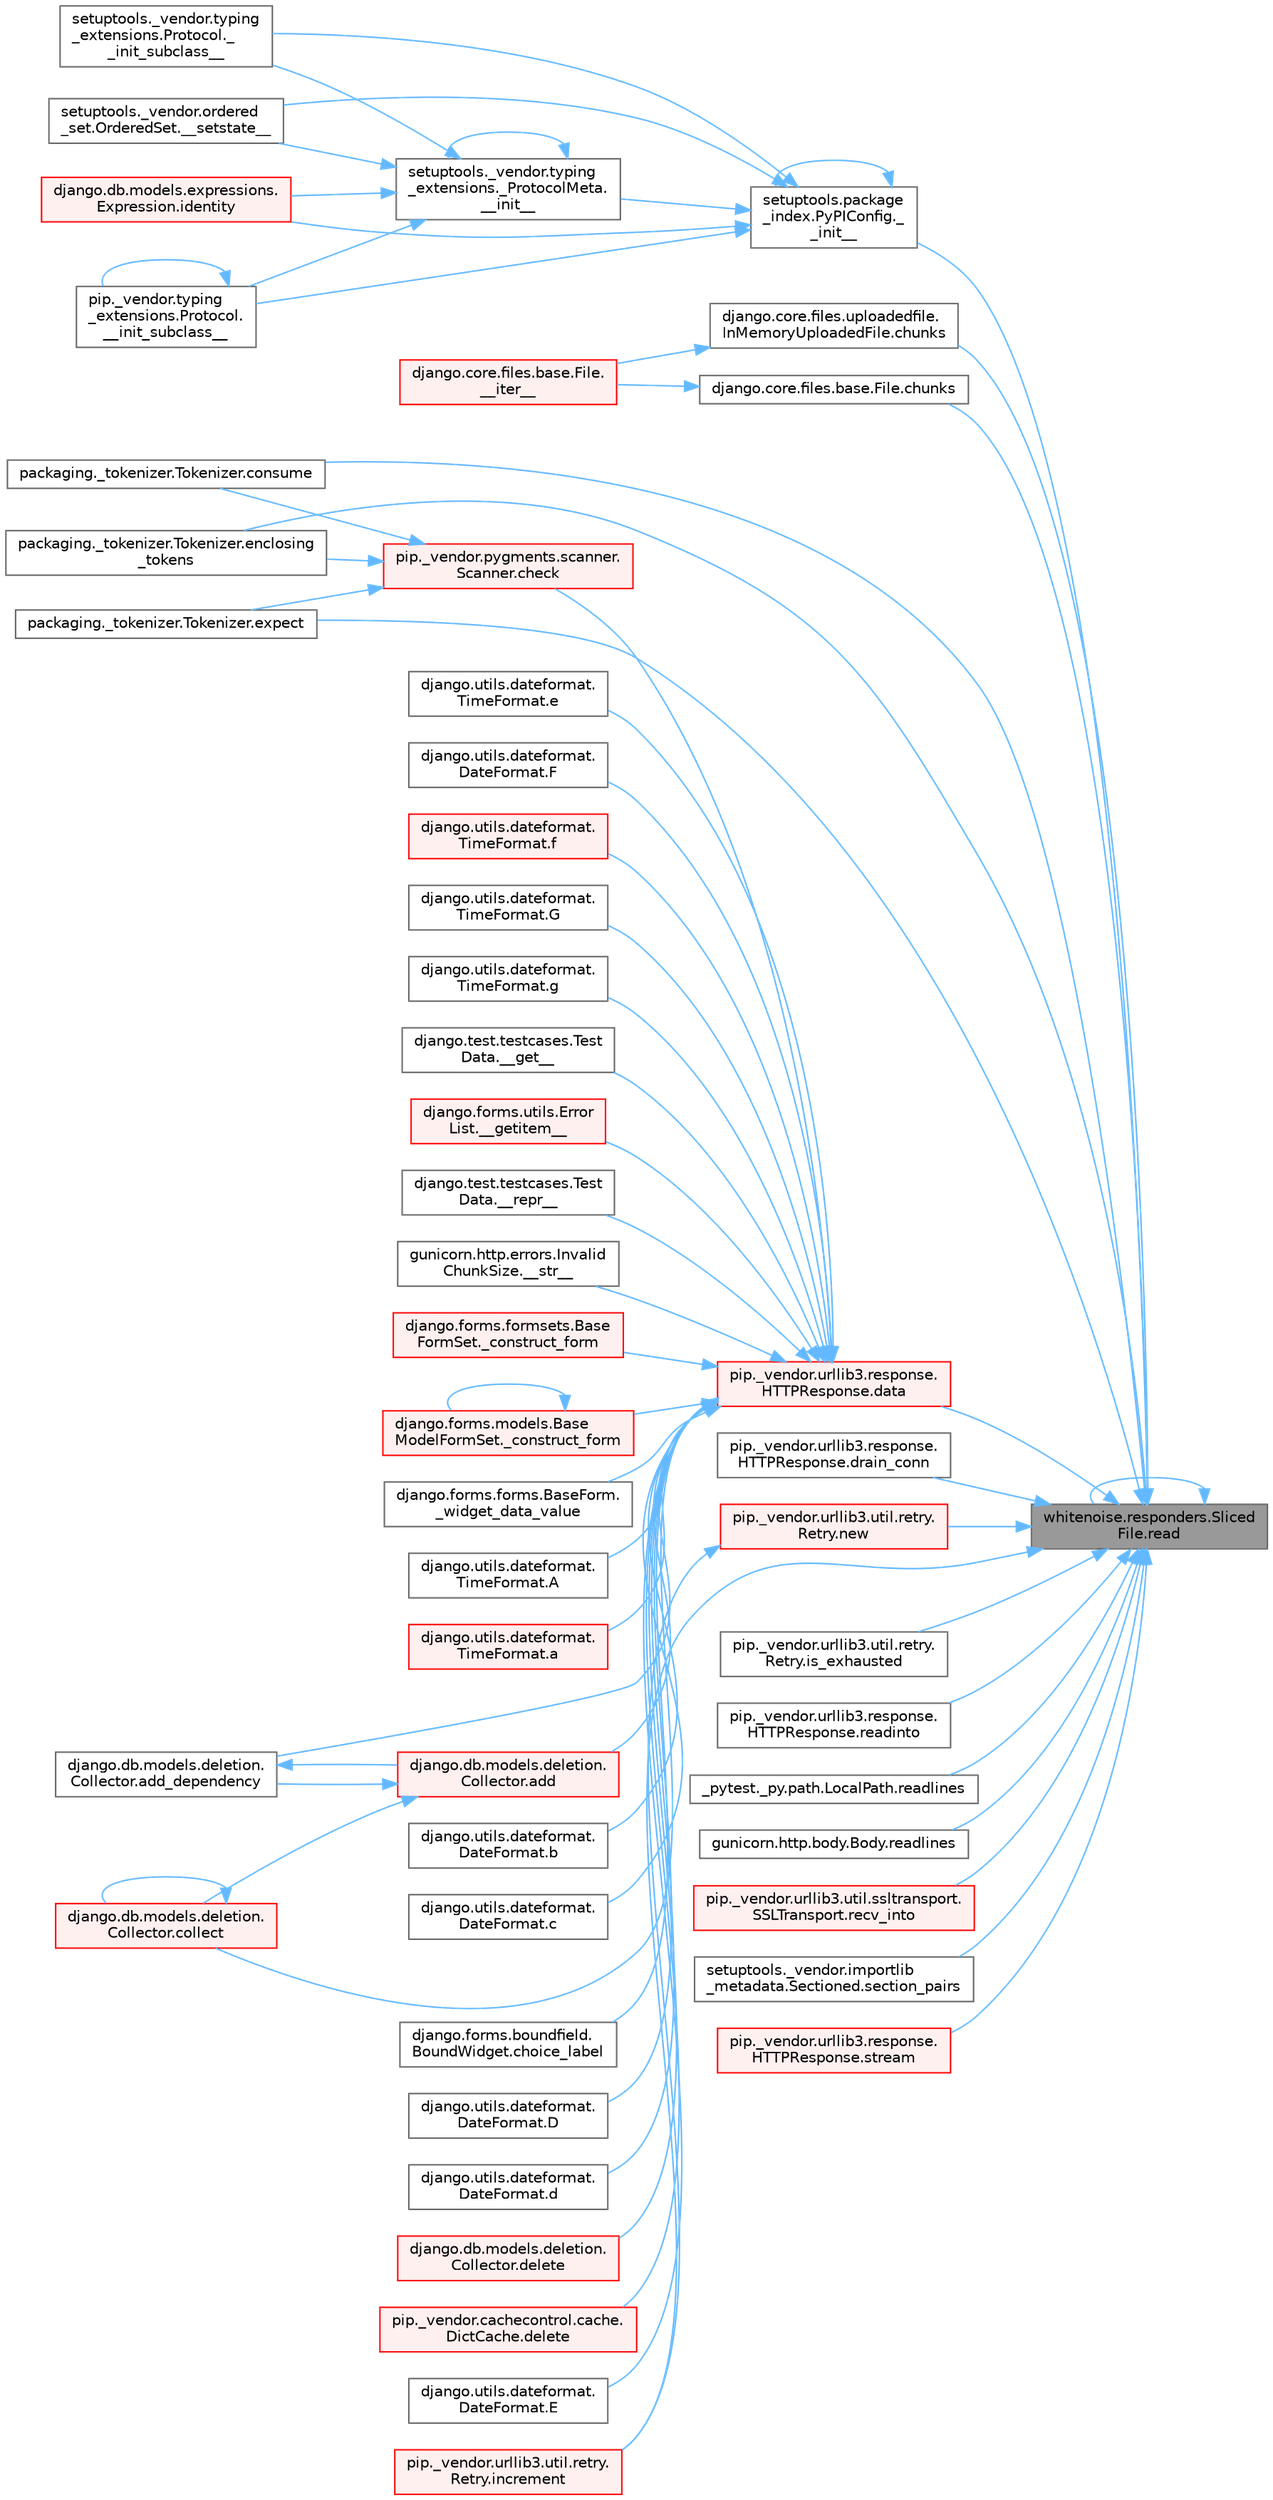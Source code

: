 digraph "whitenoise.responders.SlicedFile.read"
{
 // LATEX_PDF_SIZE
  bgcolor="transparent";
  edge [fontname=Helvetica,fontsize=10,labelfontname=Helvetica,labelfontsize=10];
  node [fontname=Helvetica,fontsize=10,shape=box,height=0.2,width=0.4];
  rankdir="RL";
  Node1 [id="Node000001",label="whitenoise.responders.Sliced\lFile.read",height=0.2,width=0.4,color="gray40", fillcolor="grey60", style="filled", fontcolor="black",tooltip=" "];
  Node1 -> Node2 [id="edge1_Node000001_Node000002",dir="back",color="steelblue1",style="solid",tooltip=" "];
  Node2 [id="Node000002",label="setuptools.package\l_index.PyPIConfig._\l_init__",height=0.2,width=0.4,color="grey40", fillcolor="white", style="filled",URL="$classsetuptools_1_1package__index_1_1_py_p_i_config.html#aaaf43ad63ae6fe8ffed0e48774e437b6",tooltip=" "];
  Node2 -> Node3 [id="edge2_Node000002_Node000003",dir="back",color="steelblue1",style="solid",tooltip=" "];
  Node3 [id="Node000003",label="setuptools._vendor.typing\l_extensions._ProtocolMeta.\l__init__",height=0.2,width=0.4,color="grey40", fillcolor="white", style="filled",URL="$classsetuptools_1_1__vendor_1_1typing__extensions_1_1___protocol_meta.html#a7bbaff8ac6d19534b46bca363ee0b43a",tooltip=" "];
  Node3 -> Node3 [id="edge3_Node000003_Node000003",dir="back",color="steelblue1",style="solid",tooltip=" "];
  Node3 -> Node4 [id="edge4_Node000003_Node000004",dir="back",color="steelblue1",style="solid",tooltip=" "];
  Node4 [id="Node000004",label="pip._vendor.typing\l_extensions.Protocol.\l__init_subclass__",height=0.2,width=0.4,color="grey40", fillcolor="white", style="filled",URL="$classpip_1_1__vendor_1_1typing__extensions_1_1_protocol.html#a2916efc86cebb8aba6deb7fd30b33988",tooltip=" "];
  Node4 -> Node4 [id="edge5_Node000004_Node000004",dir="back",color="steelblue1",style="solid",tooltip=" "];
  Node3 -> Node5 [id="edge6_Node000003_Node000005",dir="back",color="steelblue1",style="solid",tooltip=" "];
  Node5 [id="Node000005",label="setuptools._vendor.typing\l_extensions.Protocol._\l_init_subclass__",height=0.2,width=0.4,color="grey40", fillcolor="white", style="filled",URL="$classsetuptools_1_1__vendor_1_1typing__extensions_1_1_protocol.html#ac6cbebc092a4724ab3704c5334059874",tooltip=" "];
  Node3 -> Node6 [id="edge7_Node000003_Node000006",dir="back",color="steelblue1",style="solid",tooltip=" "];
  Node6 [id="Node000006",label="setuptools._vendor.ordered\l_set.OrderedSet.__setstate__",height=0.2,width=0.4,color="grey40", fillcolor="white", style="filled",URL="$classsetuptools_1_1__vendor_1_1ordered__set_1_1_ordered_set.html#aa7f7de9d987829525d06db565fe1b4a1",tooltip=" "];
  Node3 -> Node7 [id="edge8_Node000003_Node000007",dir="back",color="steelblue1",style="solid",tooltip=" "];
  Node7 [id="Node000007",label="django.db.models.expressions.\lExpression.identity",height=0.2,width=0.4,color="red", fillcolor="#FFF0F0", style="filled",URL="$classdjango_1_1db_1_1models_1_1expressions_1_1_expression.html#a10048810b5eb8641acf3bc150731b925",tooltip=" "];
  Node2 -> Node2 [id="edge9_Node000002_Node000002",dir="back",color="steelblue1",style="solid",tooltip=" "];
  Node2 -> Node4 [id="edge10_Node000002_Node000004",dir="back",color="steelblue1",style="solid",tooltip=" "];
  Node2 -> Node5 [id="edge11_Node000002_Node000005",dir="back",color="steelblue1",style="solid",tooltip=" "];
  Node2 -> Node6 [id="edge12_Node000002_Node000006",dir="back",color="steelblue1",style="solid",tooltip=" "];
  Node2 -> Node7 [id="edge13_Node000002_Node000007",dir="back",color="steelblue1",style="solid",tooltip=" "];
  Node1 -> Node34 [id="edge14_Node000001_Node000034",dir="back",color="steelblue1",style="solid",tooltip=" "];
  Node34 [id="Node000034",label="django.core.files.base.File.chunks",height=0.2,width=0.4,color="grey40", fillcolor="white", style="filled",URL="$classdjango_1_1core_1_1files_1_1base_1_1_file.html#ad17ccdad55ee2a18e7b9e3911ee8ebcb",tooltip=" "];
  Node34 -> Node35 [id="edge15_Node000034_Node000035",dir="back",color="steelblue1",style="solid",tooltip=" "];
  Node35 [id="Node000035",label="django.core.files.base.File.\l__iter__",height=0.2,width=0.4,color="red", fillcolor="#FFF0F0", style="filled",URL="$classdjango_1_1core_1_1files_1_1base_1_1_file.html#a94e9f6e2b4daf2db37d08c11ec8a4a7e",tooltip=" "];
  Node1 -> Node38 [id="edge16_Node000001_Node000038",dir="back",color="steelblue1",style="solid",tooltip=" "];
  Node38 [id="Node000038",label="django.core.files.uploadedfile.\lInMemoryUploadedFile.chunks",height=0.2,width=0.4,color="grey40", fillcolor="white", style="filled",URL="$classdjango_1_1core_1_1files_1_1uploadedfile_1_1_in_memory_uploaded_file.html#adc0e015945bc5d33673ec1d0f2b73074",tooltip=" "];
  Node38 -> Node35 [id="edge17_Node000038_Node000035",dir="back",color="steelblue1",style="solid",tooltip=" "];
  Node1 -> Node39 [id="edge18_Node000001_Node000039",dir="back",color="steelblue1",style="solid",tooltip=" "];
  Node39 [id="Node000039",label="packaging._tokenizer.Tokenizer.consume",height=0.2,width=0.4,color="grey40", fillcolor="white", style="filled",URL="$classpackaging_1_1__tokenizer_1_1_tokenizer.html#aff74eaccaae690982aaaba5cb9a4d051",tooltip=" "];
  Node1 -> Node40 [id="edge19_Node000001_Node000040",dir="back",color="steelblue1",style="solid",tooltip=" "];
  Node40 [id="Node000040",label="pip._vendor.urllib3.response.\lHTTPResponse.data",height=0.2,width=0.4,color="red", fillcolor="#FFF0F0", style="filled",URL="$classpip_1_1__vendor_1_1urllib3_1_1response_1_1_h_t_t_p_response.html#abf3c538704803faf453331b0031f3bdd",tooltip=" "];
  Node40 -> Node41 [id="edge20_Node000040_Node000041",dir="back",color="steelblue1",style="solid",tooltip=" "];
  Node41 [id="Node000041",label="django.test.testcases.Test\lData.__get__",height=0.2,width=0.4,color="grey40", fillcolor="white", style="filled",URL="$classdjango_1_1test_1_1testcases_1_1_test_data.html#a6b90c1a9262cf266d34b5e5faa257454",tooltip=" "];
  Node40 -> Node42 [id="edge21_Node000040_Node000042",dir="back",color="steelblue1",style="solid",tooltip=" "];
  Node42 [id="Node000042",label="django.forms.utils.Error\lList.__getitem__",height=0.2,width=0.4,color="red", fillcolor="#FFF0F0", style="filled",URL="$classdjango_1_1forms_1_1utils_1_1_error_list.html#a2e2a77de3202d50ed650ac677fc03b24",tooltip=" "];
  Node40 -> Node103 [id="edge22_Node000040_Node000103",dir="back",color="steelblue1",style="solid",tooltip=" "];
  Node103 [id="Node000103",label="django.test.testcases.Test\lData.__repr__",height=0.2,width=0.4,color="grey40", fillcolor="white", style="filled",URL="$classdjango_1_1test_1_1testcases_1_1_test_data.html#afdff675b2003e7c32b6eccee739f936d",tooltip=" "];
  Node40 -> Node104 [id="edge23_Node000040_Node000104",dir="back",color="steelblue1",style="solid",tooltip=" "];
  Node104 [id="Node000104",label="gunicorn.http.errors.Invalid\lChunkSize.__str__",height=0.2,width=0.4,color="grey40", fillcolor="white", style="filled",URL="$classgunicorn_1_1http_1_1errors_1_1_invalid_chunk_size.html#ad3e2302a318e7c6532a3845dd0d9ab08",tooltip=" "];
  Node40 -> Node105 [id="edge24_Node000040_Node000105",dir="back",color="steelblue1",style="solid",tooltip=" "];
  Node105 [id="Node000105",label="django.forms.formsets.Base\lFormSet._construct_form",height=0.2,width=0.4,color="red", fillcolor="#FFF0F0", style="filled",URL="$classdjango_1_1forms_1_1formsets_1_1_base_form_set.html#a4a92b0779a5f5964325e73f9c8521fe8",tooltip=" "];
  Node40 -> Node1883 [id="edge25_Node000040_Node001883",dir="back",color="steelblue1",style="solid",tooltip=" "];
  Node1883 [id="Node001883",label="django.forms.models.Base\lModelFormSet._construct_form",height=0.2,width=0.4,color="red", fillcolor="#FFF0F0", style="filled",URL="$classdjango_1_1forms_1_1models_1_1_base_model_form_set.html#a2318f52c4f2963f7674c8e15e2f3c324",tooltip=" "];
  Node1883 -> Node1883 [id="edge26_Node001883_Node001883",dir="back",color="steelblue1",style="solid",tooltip=" "];
  Node40 -> Node662 [id="edge27_Node000040_Node000662",dir="back",color="steelblue1",style="solid",tooltip=" "];
  Node662 [id="Node000662",label="django.forms.forms.BaseForm.\l_widget_data_value",height=0.2,width=0.4,color="grey40", fillcolor="white", style="filled",URL="$classdjango_1_1forms_1_1forms_1_1_base_form.html#a237e69a267c76deaa1f2bb226b221391",tooltip=" "];
  Node40 -> Node2529 [id="edge28_Node000040_Node002529",dir="back",color="steelblue1",style="solid",tooltip=" "];
  Node2529 [id="Node002529",label="django.utils.dateformat.\lTimeFormat.A",height=0.2,width=0.4,color="grey40", fillcolor="white", style="filled",URL="$classdjango_1_1utils_1_1dateformat_1_1_time_format.html#a898c46892be32ae0b87cb43c4fae59be",tooltip=" "];
  Node40 -> Node2530 [id="edge29_Node000040_Node002530",dir="back",color="steelblue1",style="solid",tooltip=" "];
  Node2530 [id="Node002530",label="django.utils.dateformat.\lTimeFormat.a",height=0.2,width=0.4,color="red", fillcolor="#FFF0F0", style="filled",URL="$classdjango_1_1utils_1_1dateformat_1_1_time_format.html#a409404e03f8dee0ca4d78182bf1e0deb",tooltip=" "];
  Node40 -> Node2532 [id="edge30_Node000040_Node002532",dir="back",color="steelblue1",style="solid",tooltip=" "];
  Node2532 [id="Node002532",label="django.db.models.deletion.\lCollector.add",height=0.2,width=0.4,color="red", fillcolor="#FFF0F0", style="filled",URL="$classdjango_1_1db_1_1models_1_1deletion_1_1_collector.html#a92a25e9aef2930eb72e650f4e05abd18",tooltip=" "];
  Node2532 -> Node2533 [id="edge31_Node002532_Node002533",dir="back",color="steelblue1",style="solid",tooltip=" "];
  Node2533 [id="Node002533",label="django.db.models.deletion.\lCollector.add_dependency",height=0.2,width=0.4,color="grey40", fillcolor="white", style="filled",URL="$classdjango_1_1db_1_1models_1_1deletion_1_1_collector.html#a574d0f3a7a5934549fdb9a7db96db1ef",tooltip=" "];
  Node2533 -> Node2532 [id="edge32_Node002533_Node002532",dir="back",color="steelblue1",style="solid",tooltip=" "];
  Node2532 -> Node173 [id="edge33_Node002532_Node000173",dir="back",color="steelblue1",style="solid",tooltip=" "];
  Node173 [id="Node000173",label="django.db.models.deletion.\lCollector.collect",height=0.2,width=0.4,color="red", fillcolor="#FFF0F0", style="filled",URL="$classdjango_1_1db_1_1models_1_1deletion_1_1_collector.html#ae6d2a061dcb129755a51ced6ab45edad",tooltip=" "];
  Node173 -> Node173 [id="edge34_Node000173_Node000173",dir="back",color="steelblue1",style="solid",tooltip=" "];
  Node40 -> Node2533 [id="edge35_Node000040_Node002533",dir="back",color="steelblue1",style="solid",tooltip=" "];
  Node40 -> Node2535 [id="edge36_Node000040_Node002535",dir="back",color="steelblue1",style="solid",tooltip=" "];
  Node2535 [id="Node002535",label="django.utils.dateformat.\lDateFormat.b",height=0.2,width=0.4,color="grey40", fillcolor="white", style="filled",URL="$classdjango_1_1utils_1_1dateformat_1_1_date_format.html#a8633e29d9a65ad9829e32de99d9fcd34",tooltip=" "];
  Node40 -> Node2536 [id="edge37_Node000040_Node002536",dir="back",color="steelblue1",style="solid",tooltip=" "];
  Node2536 [id="Node002536",label="django.utils.dateformat.\lDateFormat.c",height=0.2,width=0.4,color="grey40", fillcolor="white", style="filled",URL="$classdjango_1_1utils_1_1dateformat_1_1_date_format.html#ad2ca67d40b05e991817ddd607214eae0",tooltip=" "];
  Node40 -> Node2537 [id="edge38_Node000040_Node002537",dir="back",color="steelblue1",style="solid",tooltip=" "];
  Node2537 [id="Node002537",label="pip._vendor.pygments.scanner.\lScanner.check",height=0.2,width=0.4,color="red", fillcolor="#FFF0F0", style="filled",URL="$classpip_1_1__vendor_1_1pygments_1_1scanner_1_1_scanner.html#a40f26bfe3c57607db66676e8a797a62b",tooltip=" "];
  Node2537 -> Node39 [id="edge39_Node002537_Node000039",dir="back",color="steelblue1",style="solid",tooltip=" "];
  Node2537 -> Node743 [id="edge40_Node002537_Node000743",dir="back",color="steelblue1",style="solid",tooltip=" "];
  Node743 [id="Node000743",label="packaging._tokenizer.Tokenizer.enclosing\l_tokens",height=0.2,width=0.4,color="grey40", fillcolor="white", style="filled",URL="$classpackaging_1_1__tokenizer_1_1_tokenizer.html#a27f8cfa7a5ed91e0cba1923b9b18da3d",tooltip=" "];
  Node2537 -> Node744 [id="edge41_Node002537_Node000744",dir="back",color="steelblue1",style="solid",tooltip=" "];
  Node744 [id="Node000744",label="packaging._tokenizer.Tokenizer.expect",height=0.2,width=0.4,color="grey40", fillcolor="white", style="filled",URL="$classpackaging_1_1__tokenizer_1_1_tokenizer.html#a151b21b99f387eddd422cd0dcf2064dd",tooltip=" "];
  Node40 -> Node2538 [id="edge42_Node000040_Node002538",dir="back",color="steelblue1",style="solid",tooltip=" "];
  Node2538 [id="Node002538",label="django.forms.boundfield.\lBoundWidget.choice_label",height=0.2,width=0.4,color="grey40", fillcolor="white", style="filled",URL="$classdjango_1_1forms_1_1boundfield_1_1_bound_widget.html#a3aec5525486682881c34e1a1ba2a05de",tooltip=" "];
  Node40 -> Node173 [id="edge43_Node000040_Node000173",dir="back",color="steelblue1",style="solid",tooltip=" "];
  Node40 -> Node2539 [id="edge44_Node000040_Node002539",dir="back",color="steelblue1",style="solid",tooltip=" "];
  Node2539 [id="Node002539",label="django.utils.dateformat.\lDateFormat.D",height=0.2,width=0.4,color="grey40", fillcolor="white", style="filled",URL="$classdjango_1_1utils_1_1dateformat_1_1_date_format.html#a002850f733cf8c0a562121f6e228aeb3",tooltip=" "];
  Node40 -> Node2540 [id="edge45_Node000040_Node002540",dir="back",color="steelblue1",style="solid",tooltip=" "];
  Node2540 [id="Node002540",label="django.utils.dateformat.\lDateFormat.d",height=0.2,width=0.4,color="grey40", fillcolor="white", style="filled",URL="$classdjango_1_1utils_1_1dateformat_1_1_date_format.html#a27935d9f37aa434dfb53a482b3bfeefb",tooltip=" "];
  Node40 -> Node2541 [id="edge46_Node000040_Node002541",dir="back",color="steelblue1",style="solid",tooltip=" "];
  Node2541 [id="Node002541",label="django.db.models.deletion.\lCollector.delete",height=0.2,width=0.4,color="red", fillcolor="#FFF0F0", style="filled",URL="$classdjango_1_1db_1_1models_1_1deletion_1_1_collector.html#aabaf91f3931f344113179c2f8f94686b",tooltip=" "];
  Node40 -> Node2542 [id="edge47_Node000040_Node002542",dir="back",color="steelblue1",style="solid",tooltip=" "];
  Node2542 [id="Node002542",label="pip._vendor.cachecontrol.cache.\lDictCache.delete",height=0.2,width=0.4,color="red", fillcolor="#FFF0F0", style="filled",URL="$classpip_1_1__vendor_1_1cachecontrol_1_1cache_1_1_dict_cache.html#a3066e8b602136e391823cc137becf98f",tooltip=" "];
  Node40 -> Node2543 [id="edge48_Node000040_Node002543",dir="back",color="steelblue1",style="solid",tooltip=" "];
  Node2543 [id="Node002543",label="django.utils.dateformat.\lDateFormat.E",height=0.2,width=0.4,color="grey40", fillcolor="white", style="filled",URL="$classdjango_1_1utils_1_1dateformat_1_1_date_format.html#a1d0e9537525e4a97c5ca77c88ac613b1",tooltip=" "];
  Node40 -> Node2544 [id="edge49_Node000040_Node002544",dir="back",color="steelblue1",style="solid",tooltip=" "];
  Node2544 [id="Node002544",label="django.utils.dateformat.\lTimeFormat.e",height=0.2,width=0.4,color="grey40", fillcolor="white", style="filled",URL="$classdjango_1_1utils_1_1dateformat_1_1_time_format.html#a1e085c601b57598b92250dab62e813b3",tooltip=" "];
  Node40 -> Node2545 [id="edge50_Node000040_Node002545",dir="back",color="steelblue1",style="solid",tooltip=" "];
  Node2545 [id="Node002545",label="django.utils.dateformat.\lDateFormat.F",height=0.2,width=0.4,color="grey40", fillcolor="white", style="filled",URL="$classdjango_1_1utils_1_1dateformat_1_1_date_format.html#a2e04f958eaa2f257de9b87aa65104e3a",tooltip=" "];
  Node40 -> Node2546 [id="edge51_Node000040_Node002546",dir="back",color="steelblue1",style="solid",tooltip=" "];
  Node2546 [id="Node002546",label="django.utils.dateformat.\lTimeFormat.f",height=0.2,width=0.4,color="red", fillcolor="#FFF0F0", style="filled",URL="$classdjango_1_1utils_1_1dateformat_1_1_time_format.html#a917dbc4f3103e5d9dd416fce475b48a8",tooltip=" "];
  Node40 -> Node2572 [id="edge52_Node000040_Node002572",dir="back",color="steelblue1",style="solid",tooltip=" "];
  Node2572 [id="Node002572",label="django.utils.dateformat.\lTimeFormat.G",height=0.2,width=0.4,color="grey40", fillcolor="white", style="filled",URL="$classdjango_1_1utils_1_1dateformat_1_1_time_format.html#a6f5d8732bf3ac17b56a2e87de3c9e367",tooltip=" "];
  Node40 -> Node2573 [id="edge53_Node000040_Node002573",dir="back",color="steelblue1",style="solid",tooltip=" "];
  Node2573 [id="Node002573",label="django.utils.dateformat.\lTimeFormat.g",height=0.2,width=0.4,color="grey40", fillcolor="white", style="filled",URL="$classdjango_1_1utils_1_1dateformat_1_1_time_format.html#ac4630658ccead044b34927abc554f474",tooltip=" "];
  Node1 -> Node742 [id="edge54_Node000001_Node000742",dir="back",color="steelblue1",style="solid",tooltip=" "];
  Node742 [id="Node000742",label="pip._vendor.urllib3.response.\lHTTPResponse.drain_conn",height=0.2,width=0.4,color="grey40", fillcolor="white", style="filled",URL="$classpip_1_1__vendor_1_1urllib3_1_1response_1_1_h_t_t_p_response.html#ad5ca98b71fbb5094f5db062b07b26eb1",tooltip=" "];
  Node1 -> Node743 [id="edge55_Node000001_Node000743",dir="back",color="steelblue1",style="solid",tooltip=" "];
  Node1 -> Node744 [id="edge56_Node000001_Node000744",dir="back",color="steelblue1",style="solid",tooltip=" "];
  Node1 -> Node464 [id="edge57_Node000001_Node000464",dir="back",color="steelblue1",style="solid",tooltip=" "];
  Node464 [id="Node000464",label="pip._vendor.urllib3.util.retry.\lRetry.increment",height=0.2,width=0.4,color="red", fillcolor="#FFF0F0", style="filled",URL="$classpip_1_1__vendor_1_1urllib3_1_1util_1_1retry_1_1_retry.html#a88dd993ccb2ef4b2bfa9ad0571374b12",tooltip=" "];
  Node1 -> Node745 [id="edge58_Node000001_Node000745",dir="back",color="steelblue1",style="solid",tooltip=" "];
  Node745 [id="Node000745",label="pip._vendor.urllib3.util.retry.\lRetry.is_exhausted",height=0.2,width=0.4,color="grey40", fillcolor="white", style="filled",URL="$classpip_1_1__vendor_1_1urllib3_1_1util_1_1retry_1_1_retry.html#ad8d42bd72e35f497daf9a0359560969d",tooltip=" "];
  Node1 -> Node746 [id="edge59_Node000001_Node000746",dir="back",color="steelblue1",style="solid",tooltip=" "];
  Node746 [id="Node000746",label="pip._vendor.urllib3.util.retry.\lRetry.new",height=0.2,width=0.4,color="red", fillcolor="#FFF0F0", style="filled",URL="$classpip_1_1__vendor_1_1urllib3_1_1util_1_1retry_1_1_retry.html#ab806585412b9d9b3c0d882fb4bd8d3c0",tooltip=" "];
  Node746 -> Node464 [id="edge60_Node000746_Node000464",dir="back",color="steelblue1",style="solid",tooltip=" "];
  Node1 -> Node1 [id="edge61_Node000001_Node000001",dir="back",color="steelblue1",style="solid",tooltip=" "];
  Node1 -> Node775 [id="edge62_Node000001_Node000775",dir="back",color="steelblue1",style="solid",tooltip=" "];
  Node775 [id="Node000775",label="pip._vendor.urllib3.response.\lHTTPResponse.readinto",height=0.2,width=0.4,color="grey40", fillcolor="white", style="filled",URL="$classpip_1_1__vendor_1_1urllib3_1_1response_1_1_h_t_t_p_response.html#a0988b6687696efed2e04f897eab47ac4",tooltip=" "];
  Node1 -> Node776 [id="edge63_Node000001_Node000776",dir="back",color="steelblue1",style="solid",tooltip=" "];
  Node776 [id="Node000776",label="_pytest._py.path.LocalPath.readlines",height=0.2,width=0.4,color="grey40", fillcolor="white", style="filled",URL="$class__pytest_1_1__py_1_1path_1_1_local_path.html#ab4ae86092b85919c6d43e793d049c3b3",tooltip=" "];
  Node1 -> Node777 [id="edge64_Node000001_Node000777",dir="back",color="steelblue1",style="solid",tooltip=" "];
  Node777 [id="Node000777",label="gunicorn.http.body.Body.readlines",height=0.2,width=0.4,color="grey40", fillcolor="white", style="filled",URL="$classgunicorn_1_1http_1_1body_1_1_body.html#adfec992d9fa8fbca15e35ea1ad4fae63",tooltip=" "];
  Node1 -> Node778 [id="edge65_Node000001_Node000778",dir="back",color="steelblue1",style="solid",tooltip=" "];
  Node778 [id="Node000778",label="pip._vendor.urllib3.util.ssltransport.\lSSLTransport.recv_into",height=0.2,width=0.4,color="red", fillcolor="#FFF0F0", style="filled",URL="$classpip_1_1__vendor_1_1urllib3_1_1util_1_1ssltransport_1_1_s_s_l_transport.html#a9d8da497d2fe869c1f3f9ad1de30fd0c",tooltip=" "];
  Node1 -> Node779 [id="edge66_Node000001_Node000779",dir="back",color="steelblue1",style="solid",tooltip=" "];
  Node779 [id="Node000779",label="setuptools._vendor.importlib\l_metadata.Sectioned.section_pairs",height=0.2,width=0.4,color="grey40", fillcolor="white", style="filled",URL="$classsetuptools_1_1__vendor_1_1importlib__metadata_1_1_sectioned.html#a1a649cd858c63bbcb2016883995ae6a7",tooltip=" "];
  Node1 -> Node184 [id="edge67_Node000001_Node000184",dir="back",color="steelblue1",style="solid",tooltip=" "];
  Node184 [id="Node000184",label="pip._vendor.urllib3.response.\lHTTPResponse.stream",height=0.2,width=0.4,color="red", fillcolor="#FFF0F0", style="filled",URL="$classpip_1_1__vendor_1_1urllib3_1_1response_1_1_h_t_t_p_response.html#a8d802b25f09dd341838a1d631ffc4f62",tooltip=" "];
}
